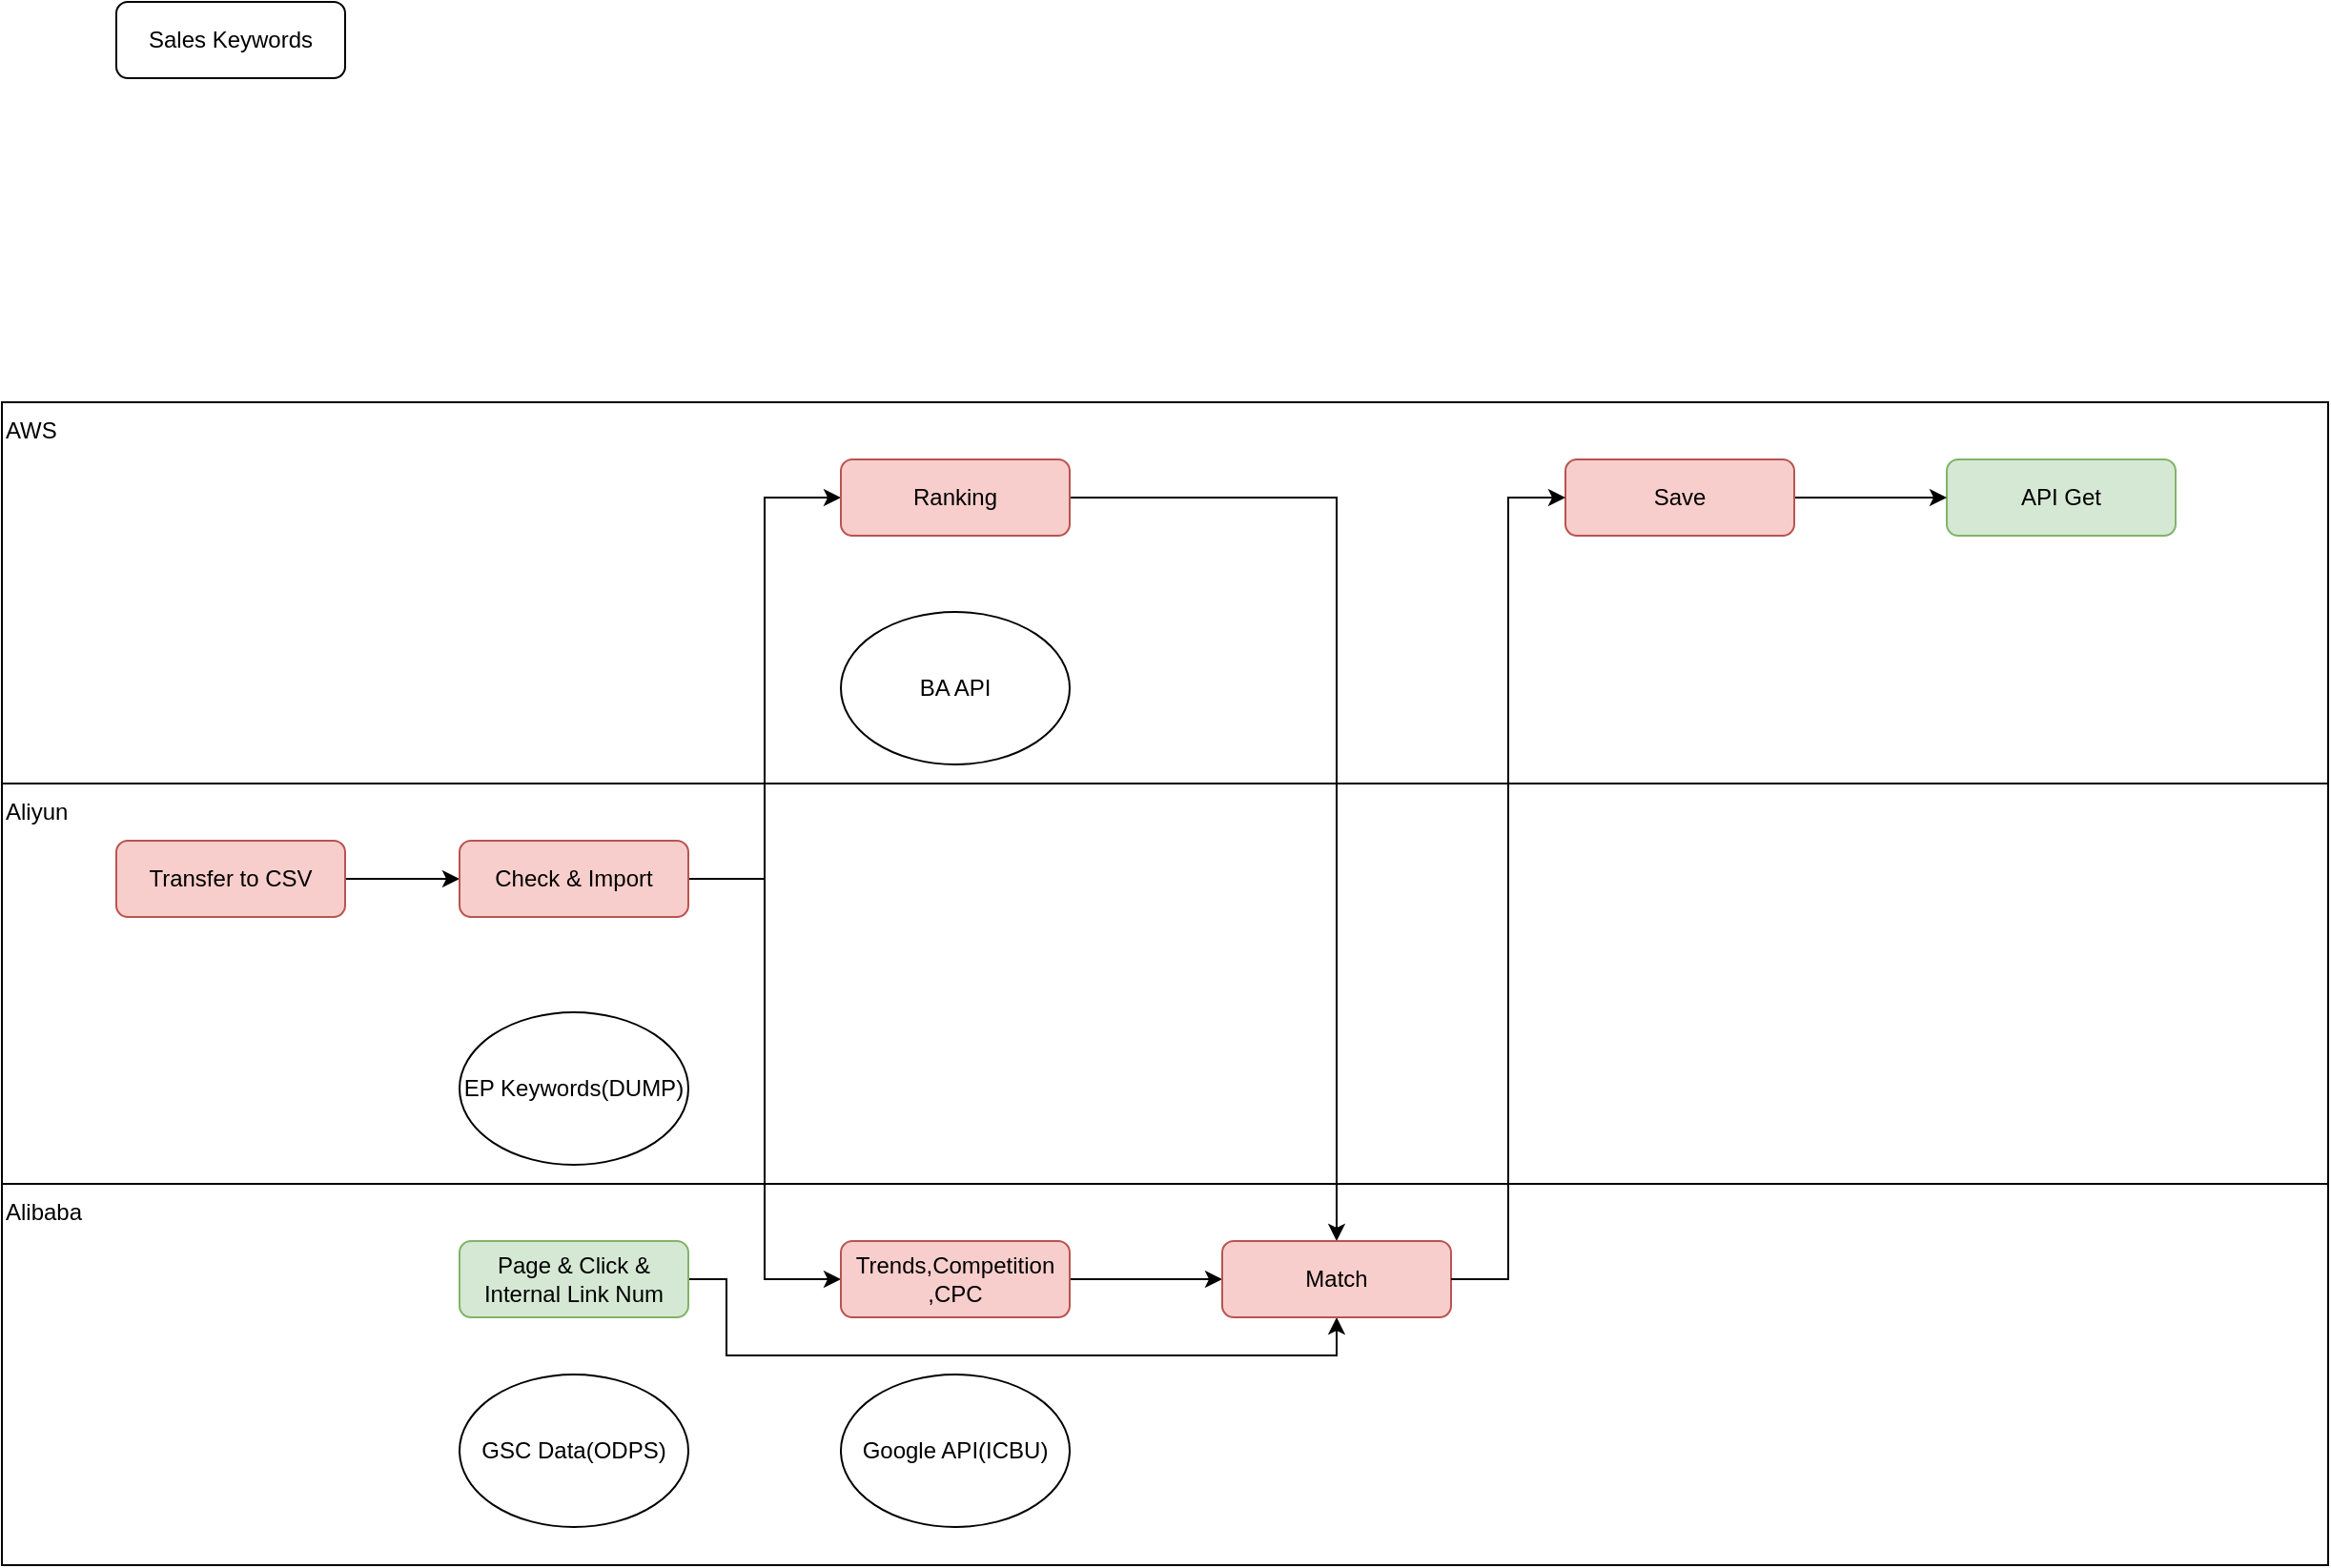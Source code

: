 <mxfile version="26.1.1">
  <diagram name="第 1 页" id="05CWQxx5gj-0Di__OUn7">
    <mxGraphModel dx="2261" dy="654" grid="1" gridSize="10" guides="1" tooltips="1" connect="1" arrows="1" fold="1" page="1" pageScale="1" pageWidth="827" pageHeight="1169" math="0" shadow="0">
      <root>
        <mxCell id="0" />
        <mxCell id="1" parent="0" />
        <mxCell id="CxCvA3Hof4oJyXcZ0MEy-19" value="" style="group" vertex="1" connectable="0" parent="1">
          <mxGeometry x="-60" y="290" width="1220" height="610" as="geometry" />
        </mxCell>
        <mxCell id="CxCvA3Hof4oJyXcZ0MEy-5" value="" style="rounded=0;whiteSpace=wrap;html=1;fillColor=none;" vertex="1" parent="CxCvA3Hof4oJyXcZ0MEy-19">
          <mxGeometry y="410" width="1220" height="200" as="geometry" />
        </mxCell>
        <mxCell id="CxCvA3Hof4oJyXcZ0MEy-4" value="" style="rounded=0;whiteSpace=wrap;html=1;fillColor=none;" vertex="1" parent="CxCvA3Hof4oJyXcZ0MEy-19">
          <mxGeometry y="200" width="1220" height="210" as="geometry" />
        </mxCell>
        <mxCell id="CxCvA3Hof4oJyXcZ0MEy-3" value="" style="rounded=0;whiteSpace=wrap;html=1;fillColor=none;" vertex="1" parent="CxCvA3Hof4oJyXcZ0MEy-19">
          <mxGeometry width="1220" height="200" as="geometry" />
        </mxCell>
        <mxCell id="NYBcfCHsHQt-t8gGjb96-1" value="Sales Keywords" style="rounded=1;whiteSpace=wrap;html=1;" parent="1" vertex="1">
          <mxGeometry y="80" width="120" height="40" as="geometry" />
        </mxCell>
        <mxCell id="CxCvA3Hof4oJyXcZ0MEy-12" style="edgeStyle=orthogonalEdgeStyle;rounded=0;orthogonalLoop=1;jettySize=auto;html=1;exitX=1;exitY=0.5;exitDx=0;exitDy=0;entryX=0;entryY=0.5;entryDx=0;entryDy=0;" edge="1" parent="1" source="NYBcfCHsHQt-t8gGjb96-2" target="NYBcfCHsHQt-t8gGjb96-4">
          <mxGeometry relative="1" as="geometry" />
        </mxCell>
        <mxCell id="NYBcfCHsHQt-t8gGjb96-2" value="Transfer to CSV" style="rounded=1;whiteSpace=wrap;html=1;fillColor=#f8cecc;strokeColor=#b85450;" parent="1" vertex="1">
          <mxGeometry y="520" width="120" height="40" as="geometry" />
        </mxCell>
        <mxCell id="CxCvA3Hof4oJyXcZ0MEy-14" style="edgeStyle=orthogonalEdgeStyle;rounded=0;orthogonalLoop=1;jettySize=auto;html=1;exitX=1;exitY=0.5;exitDx=0;exitDy=0;entryX=0;entryY=0.5;entryDx=0;entryDy=0;" edge="1" parent="1" source="NYBcfCHsHQt-t8gGjb96-4" target="NYBcfCHsHQt-t8gGjb96-8">
          <mxGeometry relative="1" as="geometry" />
        </mxCell>
        <mxCell id="CxCvA3Hof4oJyXcZ0MEy-22" style="edgeStyle=orthogonalEdgeStyle;rounded=0;orthogonalLoop=1;jettySize=auto;html=1;exitX=1;exitY=0.5;exitDx=0;exitDy=0;entryX=0;entryY=0.5;entryDx=0;entryDy=0;" edge="1" parent="1" source="NYBcfCHsHQt-t8gGjb96-4" target="NYBcfCHsHQt-t8gGjb96-9">
          <mxGeometry relative="1" as="geometry" />
        </mxCell>
        <mxCell id="NYBcfCHsHQt-t8gGjb96-4" value="Check &amp;amp; Import" style="rounded=1;whiteSpace=wrap;html=1;fillColor=#f8cecc;strokeColor=#b85450;" parent="1" vertex="1">
          <mxGeometry x="180" y="520" width="120" height="40" as="geometry" />
        </mxCell>
        <mxCell id="CxCvA3Hof4oJyXcZ0MEy-23" style="edgeStyle=orthogonalEdgeStyle;rounded=0;orthogonalLoop=1;jettySize=auto;html=1;exitX=1;exitY=0.5;exitDx=0;exitDy=0;entryX=0.5;entryY=1;entryDx=0;entryDy=0;" edge="1" parent="1" source="NYBcfCHsHQt-t8gGjb96-6" target="SFQgQK3lXPAg_CCiXSRV-8">
          <mxGeometry relative="1" as="geometry">
            <Array as="points">
              <mxPoint x="320" y="750" />
              <mxPoint x="320" y="790" />
              <mxPoint x="640" y="790" />
            </Array>
          </mxGeometry>
        </mxCell>
        <mxCell id="NYBcfCHsHQt-t8gGjb96-6" value="Page &amp;amp; Click &amp;amp; Internal Link Num" style="rounded=1;whiteSpace=wrap;html=1;fillColor=#d5e8d4;strokeColor=#82b366;" parent="1" vertex="1">
          <mxGeometry x="180" y="730" width="120" height="40" as="geometry" />
        </mxCell>
        <mxCell id="CxCvA3Hof4oJyXcZ0MEy-15" style="edgeStyle=orthogonalEdgeStyle;rounded=0;orthogonalLoop=1;jettySize=auto;html=1;exitX=1;exitY=0.5;exitDx=0;exitDy=0;" edge="1" parent="1" source="NYBcfCHsHQt-t8gGjb96-8" target="SFQgQK3lXPAg_CCiXSRV-8">
          <mxGeometry relative="1" as="geometry" />
        </mxCell>
        <mxCell id="NYBcfCHsHQt-t8gGjb96-8" value="Ranking" style="rounded=1;whiteSpace=wrap;html=1;fillColor=#f8cecc;strokeColor=#b85450;" parent="1" vertex="1">
          <mxGeometry x="380" y="320" width="120" height="40" as="geometry" />
        </mxCell>
        <mxCell id="CxCvA3Hof4oJyXcZ0MEy-17" style="edgeStyle=orthogonalEdgeStyle;rounded=0;orthogonalLoop=1;jettySize=auto;html=1;exitX=1;exitY=0.5;exitDx=0;exitDy=0;" edge="1" parent="1" source="NYBcfCHsHQt-t8gGjb96-9" target="SFQgQK3lXPAg_CCiXSRV-8">
          <mxGeometry relative="1" as="geometry" />
        </mxCell>
        <mxCell id="NYBcfCHsHQt-t8gGjb96-9" value="Trends,Competition&lt;div&gt;,CPC&lt;/div&gt;" style="rounded=1;whiteSpace=wrap;html=1;fillColor=#f8cecc;strokeColor=#b85450;" parent="1" vertex="1">
          <mxGeometry x="380" y="730" width="120" height="40" as="geometry" />
        </mxCell>
        <mxCell id="NYBcfCHsHQt-t8gGjb96-12" value="API Get" style="rounded=1;whiteSpace=wrap;html=1;fillColor=#d5e8d4;strokeColor=#82b366;" parent="1" vertex="1">
          <mxGeometry x="960" y="320" width="120" height="40" as="geometry" />
        </mxCell>
        <mxCell id="CxCvA3Hof4oJyXcZ0MEy-21" style="edgeStyle=orthogonalEdgeStyle;rounded=0;orthogonalLoop=1;jettySize=auto;html=1;entryX=0;entryY=0.5;entryDx=0;entryDy=0;" edge="1" parent="1" source="SFQgQK3lXPAg_CCiXSRV-3" target="NYBcfCHsHQt-t8gGjb96-12">
          <mxGeometry relative="1" as="geometry" />
        </mxCell>
        <mxCell id="SFQgQK3lXPAg_CCiXSRV-3" value="Save" style="rounded=1;whiteSpace=wrap;html=1;fillColor=#f8cecc;strokeColor=#b85450;" parent="1" vertex="1">
          <mxGeometry x="760" y="320" width="120" height="40" as="geometry" />
        </mxCell>
        <mxCell id="SFQgQK3lXPAg_CCiXSRV-8" value="Match" style="rounded=1;whiteSpace=wrap;html=1;fillColor=#f8cecc;strokeColor=#b85450;" parent="1" vertex="1">
          <mxGeometry x="580" y="730" width="120" height="40" as="geometry" />
        </mxCell>
        <mxCell id="CxCvA3Hof4oJyXcZ0MEy-1" value="BA API" style="ellipse;whiteSpace=wrap;html=1;" vertex="1" parent="1">
          <mxGeometry x="380" y="400" width="120" height="80" as="geometry" />
        </mxCell>
        <mxCell id="CxCvA3Hof4oJyXcZ0MEy-2" value="Google API(ICBU)" style="ellipse;whiteSpace=wrap;html=1;" vertex="1" parent="1">
          <mxGeometry x="380" y="800" width="120" height="80" as="geometry" />
        </mxCell>
        <mxCell id="CxCvA3Hof4oJyXcZ0MEy-6" value="AWS" style="text;html=1;align=left;verticalAlign=middle;whiteSpace=wrap;rounded=0;" vertex="1" parent="1">
          <mxGeometry x="-60" y="290" width="60" height="30" as="geometry" />
        </mxCell>
        <mxCell id="CxCvA3Hof4oJyXcZ0MEy-7" value="Aliyun" style="text;html=1;align=left;verticalAlign=middle;whiteSpace=wrap;rounded=0;" vertex="1" parent="1">
          <mxGeometry x="-60" y="490" width="60" height="30" as="geometry" />
        </mxCell>
        <mxCell id="CxCvA3Hof4oJyXcZ0MEy-8" value="Alibaba" style="text;html=1;align=left;verticalAlign=middle;whiteSpace=wrap;rounded=0;" vertex="1" parent="1">
          <mxGeometry x="-60" y="700" width="60" height="30" as="geometry" />
        </mxCell>
        <mxCell id="CxCvA3Hof4oJyXcZ0MEy-9" value="EP Keywords(DUMP)" style="ellipse;whiteSpace=wrap;html=1;" vertex="1" parent="1">
          <mxGeometry x="180" y="610" width="120" height="80" as="geometry" />
        </mxCell>
        <mxCell id="CxCvA3Hof4oJyXcZ0MEy-11" value="GSC Data(ODPS)" style="ellipse;whiteSpace=wrap;html=1;" vertex="1" parent="1">
          <mxGeometry x="180" y="800" width="120" height="80" as="geometry" />
        </mxCell>
        <mxCell id="CxCvA3Hof4oJyXcZ0MEy-20" style="edgeStyle=orthogonalEdgeStyle;rounded=0;orthogonalLoop=1;jettySize=auto;html=1;exitX=1;exitY=0.5;exitDx=0;exitDy=0;entryX=0;entryY=0.5;entryDx=0;entryDy=0;" edge="1" parent="1" source="SFQgQK3lXPAg_CCiXSRV-8" target="SFQgQK3lXPAg_CCiXSRV-3">
          <mxGeometry relative="1" as="geometry" />
        </mxCell>
      </root>
    </mxGraphModel>
  </diagram>
</mxfile>
